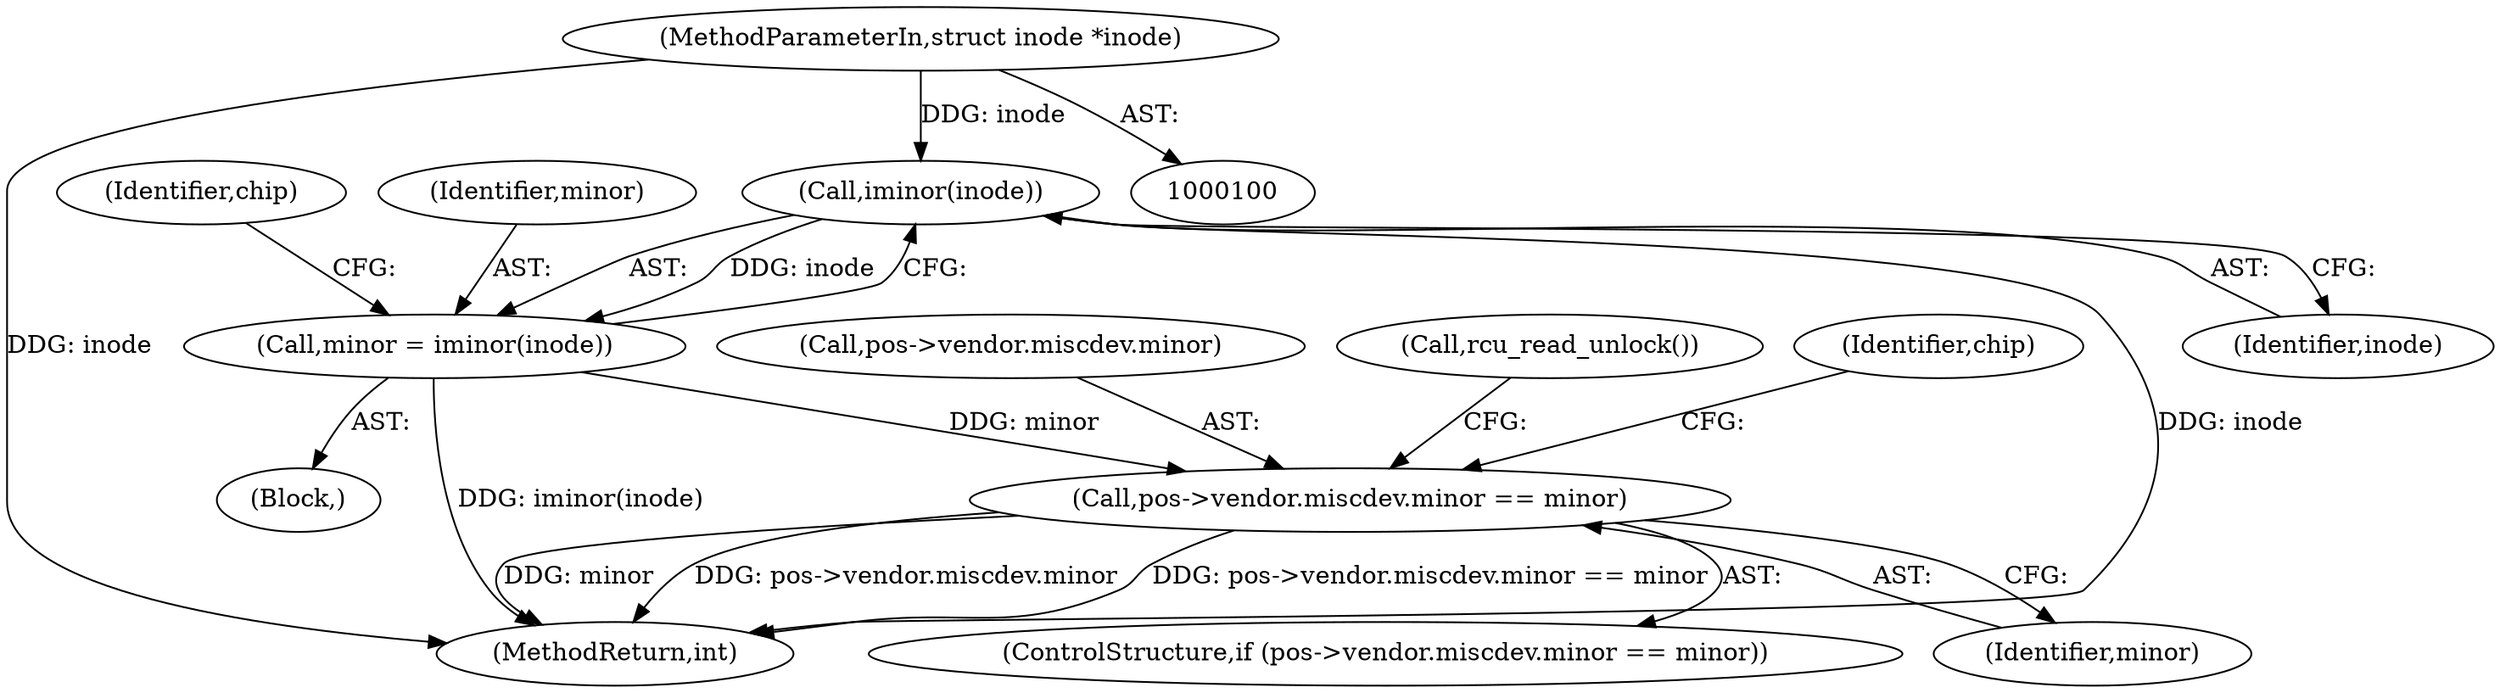 digraph "0_linux_1309d7afbed112f0e8e90be9af975550caa0076b@pointer" {
"1000107" [label="(Call,iminor(inode))"];
"1000101" [label="(MethodParameterIn,struct inode *inode)"];
"1000105" [label="(Call,minor = iminor(inode))"];
"1000117" [label="(Call,pos->vendor.miscdev.minor == minor)"];
"1000107" [label="(Call,iminor(inode))"];
"1000135" [label="(Call,rcu_read_unlock())"];
"1000202" [label="(MethodReturn,int)"];
"1000101" [label="(MethodParameterIn,struct inode *inode)"];
"1000117" [label="(Call,pos->vendor.miscdev.minor == minor)"];
"1000128" [label="(Identifier,chip)"];
"1000105" [label="(Call,minor = iminor(inode))"];
"1000125" [label="(Identifier,minor)"];
"1000103" [label="(Block,)"];
"1000108" [label="(Identifier,inode)"];
"1000111" [label="(Identifier,chip)"];
"1000116" [label="(ControlStructure,if (pos->vendor.miscdev.minor == minor))"];
"1000106" [label="(Identifier,minor)"];
"1000118" [label="(Call,pos->vendor.miscdev.minor)"];
"1000107" -> "1000105"  [label="AST: "];
"1000107" -> "1000108"  [label="CFG: "];
"1000108" -> "1000107"  [label="AST: "];
"1000105" -> "1000107"  [label="CFG: "];
"1000107" -> "1000202"  [label="DDG: inode"];
"1000107" -> "1000105"  [label="DDG: inode"];
"1000101" -> "1000107"  [label="DDG: inode"];
"1000101" -> "1000100"  [label="AST: "];
"1000101" -> "1000202"  [label="DDG: inode"];
"1000105" -> "1000103"  [label="AST: "];
"1000106" -> "1000105"  [label="AST: "];
"1000111" -> "1000105"  [label="CFG: "];
"1000105" -> "1000202"  [label="DDG: iminor(inode)"];
"1000105" -> "1000117"  [label="DDG: minor"];
"1000117" -> "1000116"  [label="AST: "];
"1000117" -> "1000125"  [label="CFG: "];
"1000118" -> "1000117"  [label="AST: "];
"1000125" -> "1000117"  [label="AST: "];
"1000128" -> "1000117"  [label="CFG: "];
"1000135" -> "1000117"  [label="CFG: "];
"1000117" -> "1000202"  [label="DDG: minor"];
"1000117" -> "1000202"  [label="DDG: pos->vendor.miscdev.minor"];
"1000117" -> "1000202"  [label="DDG: pos->vendor.miscdev.minor == minor"];
}
